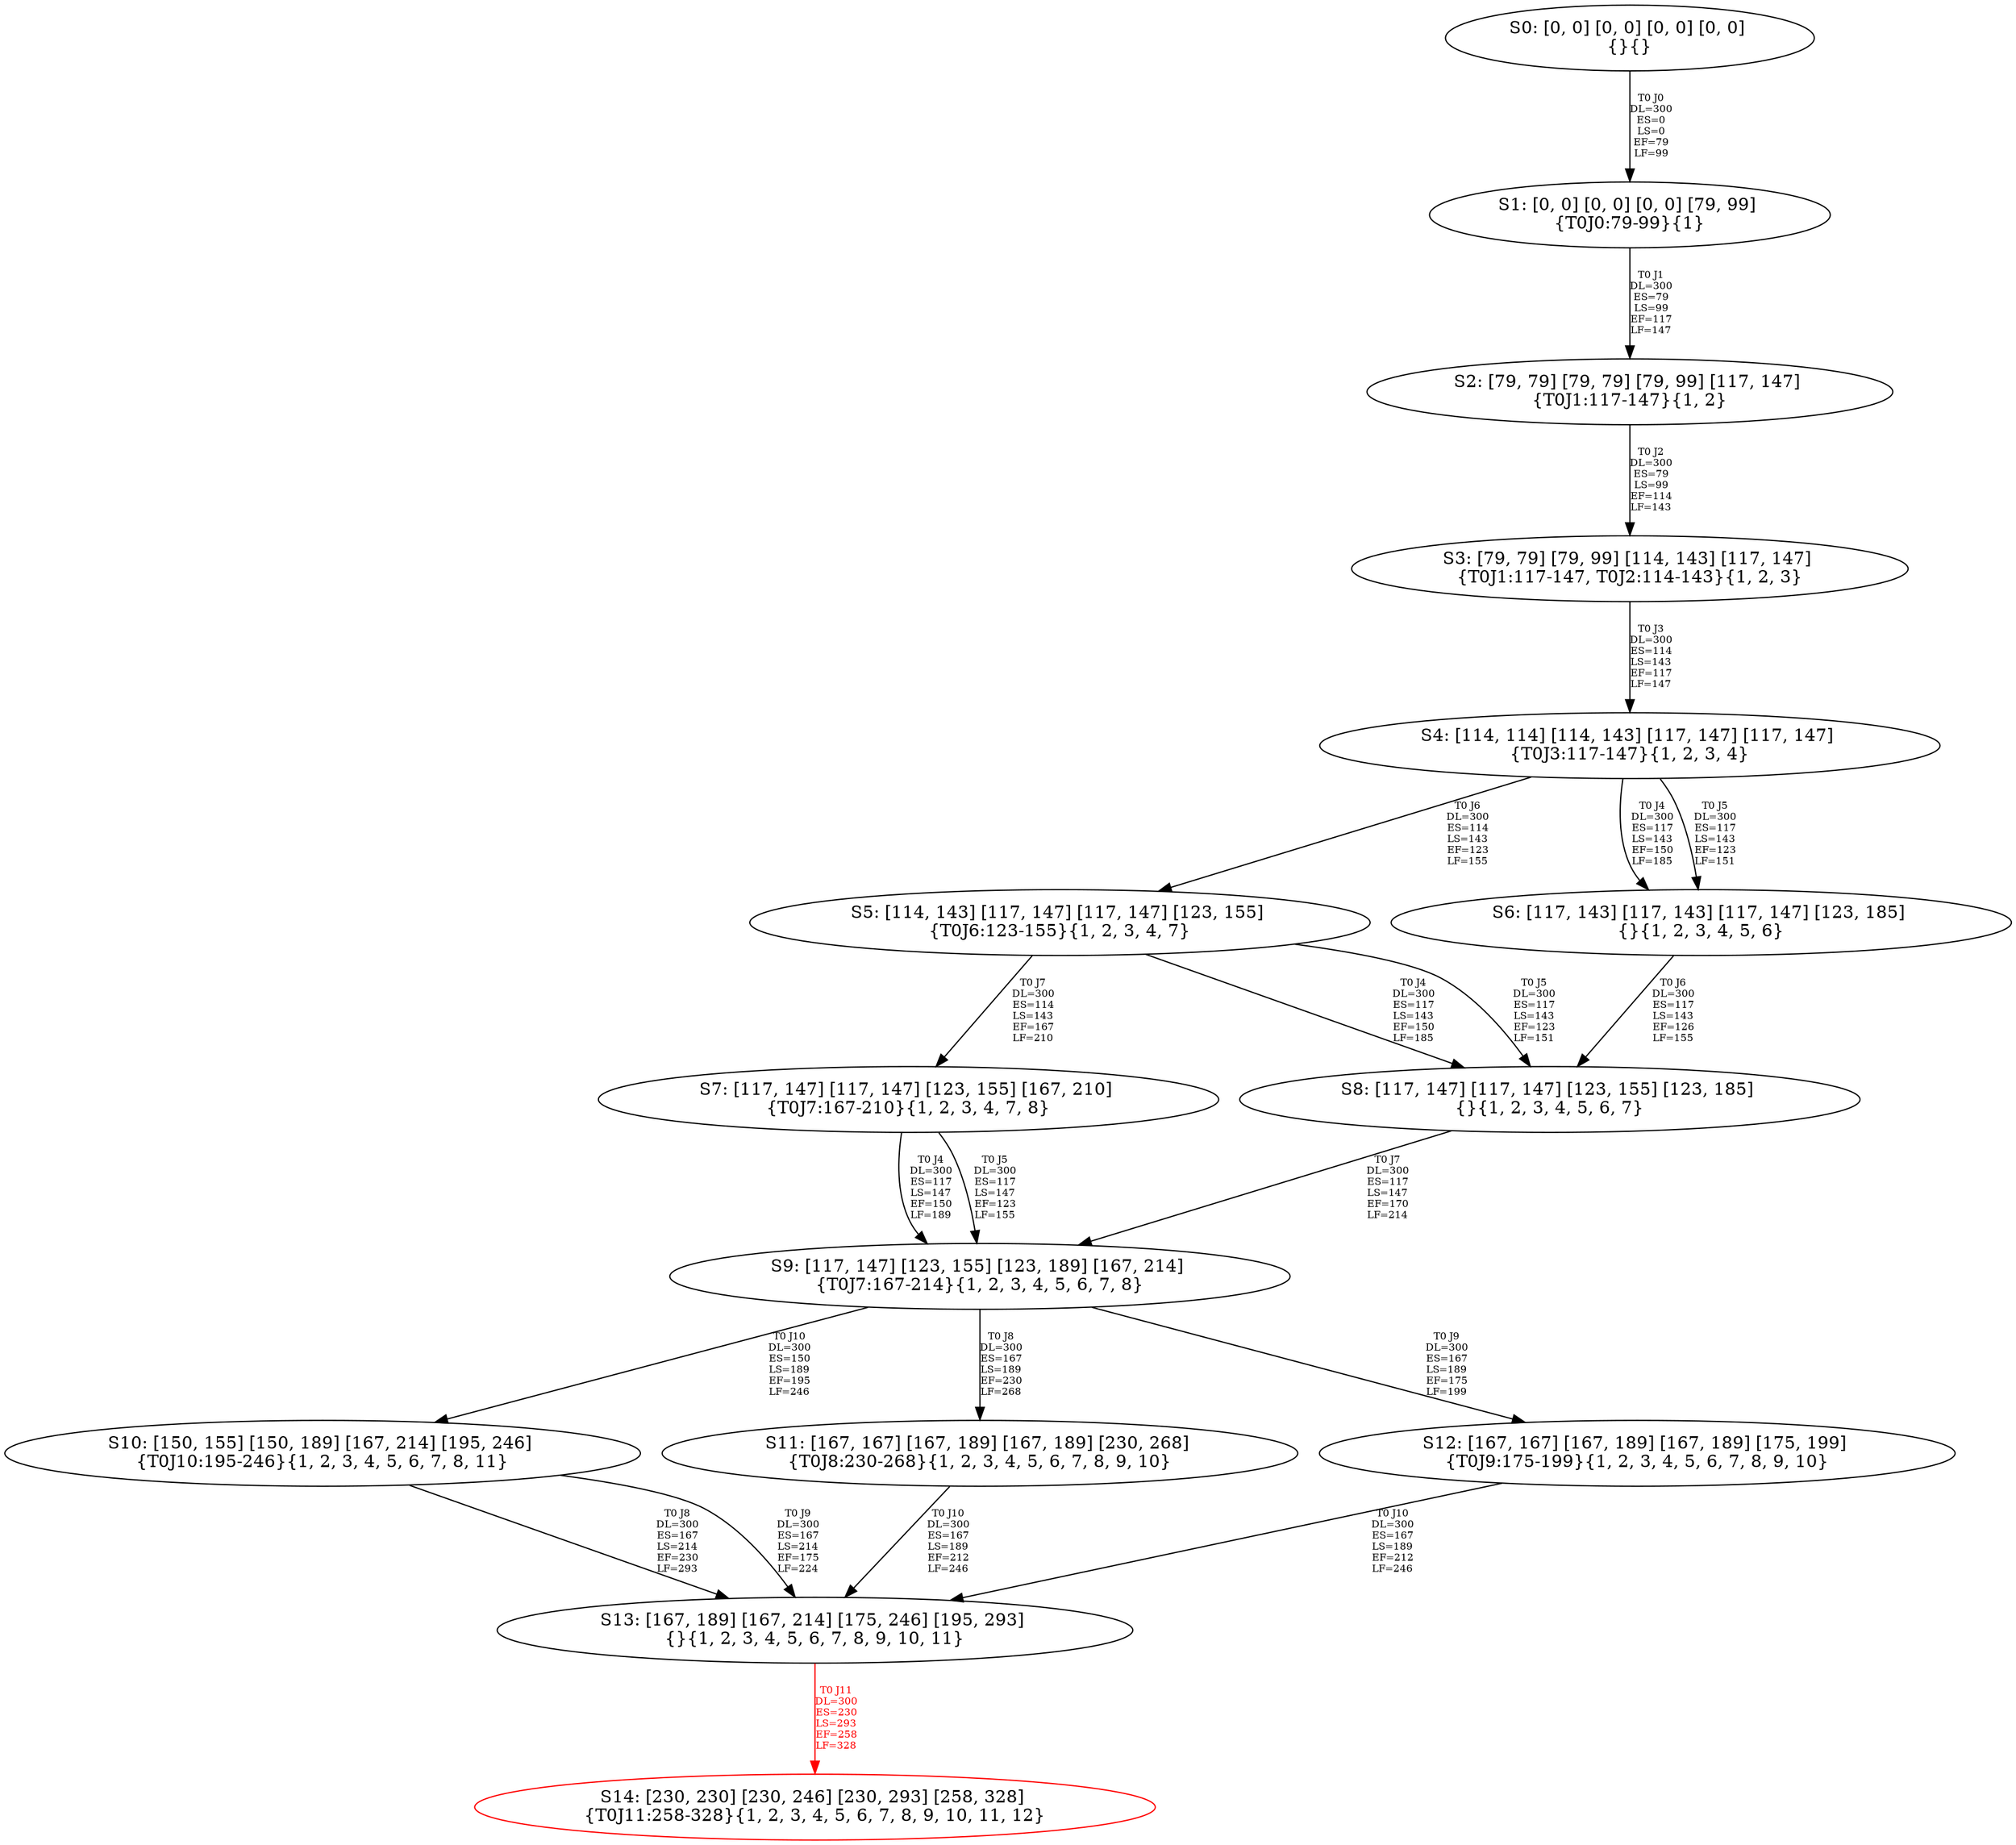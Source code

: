 digraph {
	S0[label="S0: [0, 0] [0, 0] [0, 0] [0, 0] \n{}{}"];
	S1[label="S1: [0, 0] [0, 0] [0, 0] [79, 99] \n{T0J0:79-99}{1}"];
	S2[label="S2: [79, 79] [79, 79] [79, 99] [117, 147] \n{T0J1:117-147}{1, 2}"];
	S3[label="S3: [79, 79] [79, 99] [114, 143] [117, 147] \n{T0J1:117-147, T0J2:114-143}{1, 2, 3}"];
	S4[label="S4: [114, 114] [114, 143] [117, 147] [117, 147] \n{T0J3:117-147}{1, 2, 3, 4}"];
	S5[label="S5: [114, 143] [117, 147] [117, 147] [123, 155] \n{T0J6:123-155}{1, 2, 3, 4, 7}"];
	S6[label="S6: [117, 143] [117, 143] [117, 147] [123, 185] \n{}{1, 2, 3, 4, 5, 6}"];
	S7[label="S7: [117, 147] [117, 147] [123, 155] [167, 210] \n{T0J7:167-210}{1, 2, 3, 4, 7, 8}"];
	S8[label="S8: [117, 147] [117, 147] [123, 155] [123, 185] \n{}{1, 2, 3, 4, 5, 6, 7}"];
	S9[label="S9: [117, 147] [123, 155] [123, 189] [167, 214] \n{T0J7:167-214}{1, 2, 3, 4, 5, 6, 7, 8}"];
	S10[label="S10: [150, 155] [150, 189] [167, 214] [195, 246] \n{T0J10:195-246}{1, 2, 3, 4, 5, 6, 7, 8, 11}"];
	S11[label="S11: [167, 167] [167, 189] [167, 189] [230, 268] \n{T0J8:230-268}{1, 2, 3, 4, 5, 6, 7, 8, 9, 10}"];
	S12[label="S12: [167, 167] [167, 189] [167, 189] [175, 199] \n{T0J9:175-199}{1, 2, 3, 4, 5, 6, 7, 8, 9, 10}"];
	S13[label="S13: [167, 189] [167, 214] [175, 246] [195, 293] \n{}{1, 2, 3, 4, 5, 6, 7, 8, 9, 10, 11}"];
	S14[label="S14: [230, 230] [230, 246] [230, 293] [258, 328] \n{T0J11:258-328}{1, 2, 3, 4, 5, 6, 7, 8, 9, 10, 11, 12}"];
	S0 -> S1[label="T0 J0\nDL=300\nES=0\nLS=0\nEF=79\nLF=99",fontsize=8];
	S1 -> S2[label="T0 J1\nDL=300\nES=79\nLS=99\nEF=117\nLF=147",fontsize=8];
	S2 -> S3[label="T0 J2\nDL=300\nES=79\nLS=99\nEF=114\nLF=143",fontsize=8];
	S3 -> S4[label="T0 J3\nDL=300\nES=114\nLS=143\nEF=117\nLF=147",fontsize=8];
	S4 -> S6[label="T0 J4\nDL=300\nES=117\nLS=143\nEF=150\nLF=185",fontsize=8];
	S4 -> S6[label="T0 J5\nDL=300\nES=117\nLS=143\nEF=123\nLF=151",fontsize=8];
	S4 -> S5[label="T0 J6\nDL=300\nES=114\nLS=143\nEF=123\nLF=155",fontsize=8];
	S5 -> S8[label="T0 J4\nDL=300\nES=117\nLS=143\nEF=150\nLF=185",fontsize=8];
	S5 -> S8[label="T0 J5\nDL=300\nES=117\nLS=143\nEF=123\nLF=151",fontsize=8];
	S5 -> S7[label="T0 J7\nDL=300\nES=114\nLS=143\nEF=167\nLF=210",fontsize=8];
	S6 -> S8[label="T0 J6\nDL=300\nES=117\nLS=143\nEF=126\nLF=155",fontsize=8];
	S7 -> S9[label="T0 J4\nDL=300\nES=117\nLS=147\nEF=150\nLF=189",fontsize=8];
	S7 -> S9[label="T0 J5\nDL=300\nES=117\nLS=147\nEF=123\nLF=155",fontsize=8];
	S8 -> S9[label="T0 J7\nDL=300\nES=117\nLS=147\nEF=170\nLF=214",fontsize=8];
	S9 -> S11[label="T0 J8\nDL=300\nES=167\nLS=189\nEF=230\nLF=268",fontsize=8];
	S9 -> S12[label="T0 J9\nDL=300\nES=167\nLS=189\nEF=175\nLF=199",fontsize=8];
	S9 -> S10[label="T0 J10\nDL=300\nES=150\nLS=189\nEF=195\nLF=246",fontsize=8];
	S10 -> S13[label="T0 J8\nDL=300\nES=167\nLS=214\nEF=230\nLF=293",fontsize=8];
	S10 -> S13[label="T0 J9\nDL=300\nES=167\nLS=214\nEF=175\nLF=224",fontsize=8];
	S11 -> S13[label="T0 J10\nDL=300\nES=167\nLS=189\nEF=212\nLF=246",fontsize=8];
	S12 -> S13[label="T0 J10\nDL=300\nES=167\nLS=189\nEF=212\nLF=246",fontsize=8];
	S13 -> S14[label="T0 J11\nDL=300\nES=230\nLS=293\nEF=258\nLF=328",color=Red,fontcolor=Red,fontsize=8];
S14[color=Red];
}
